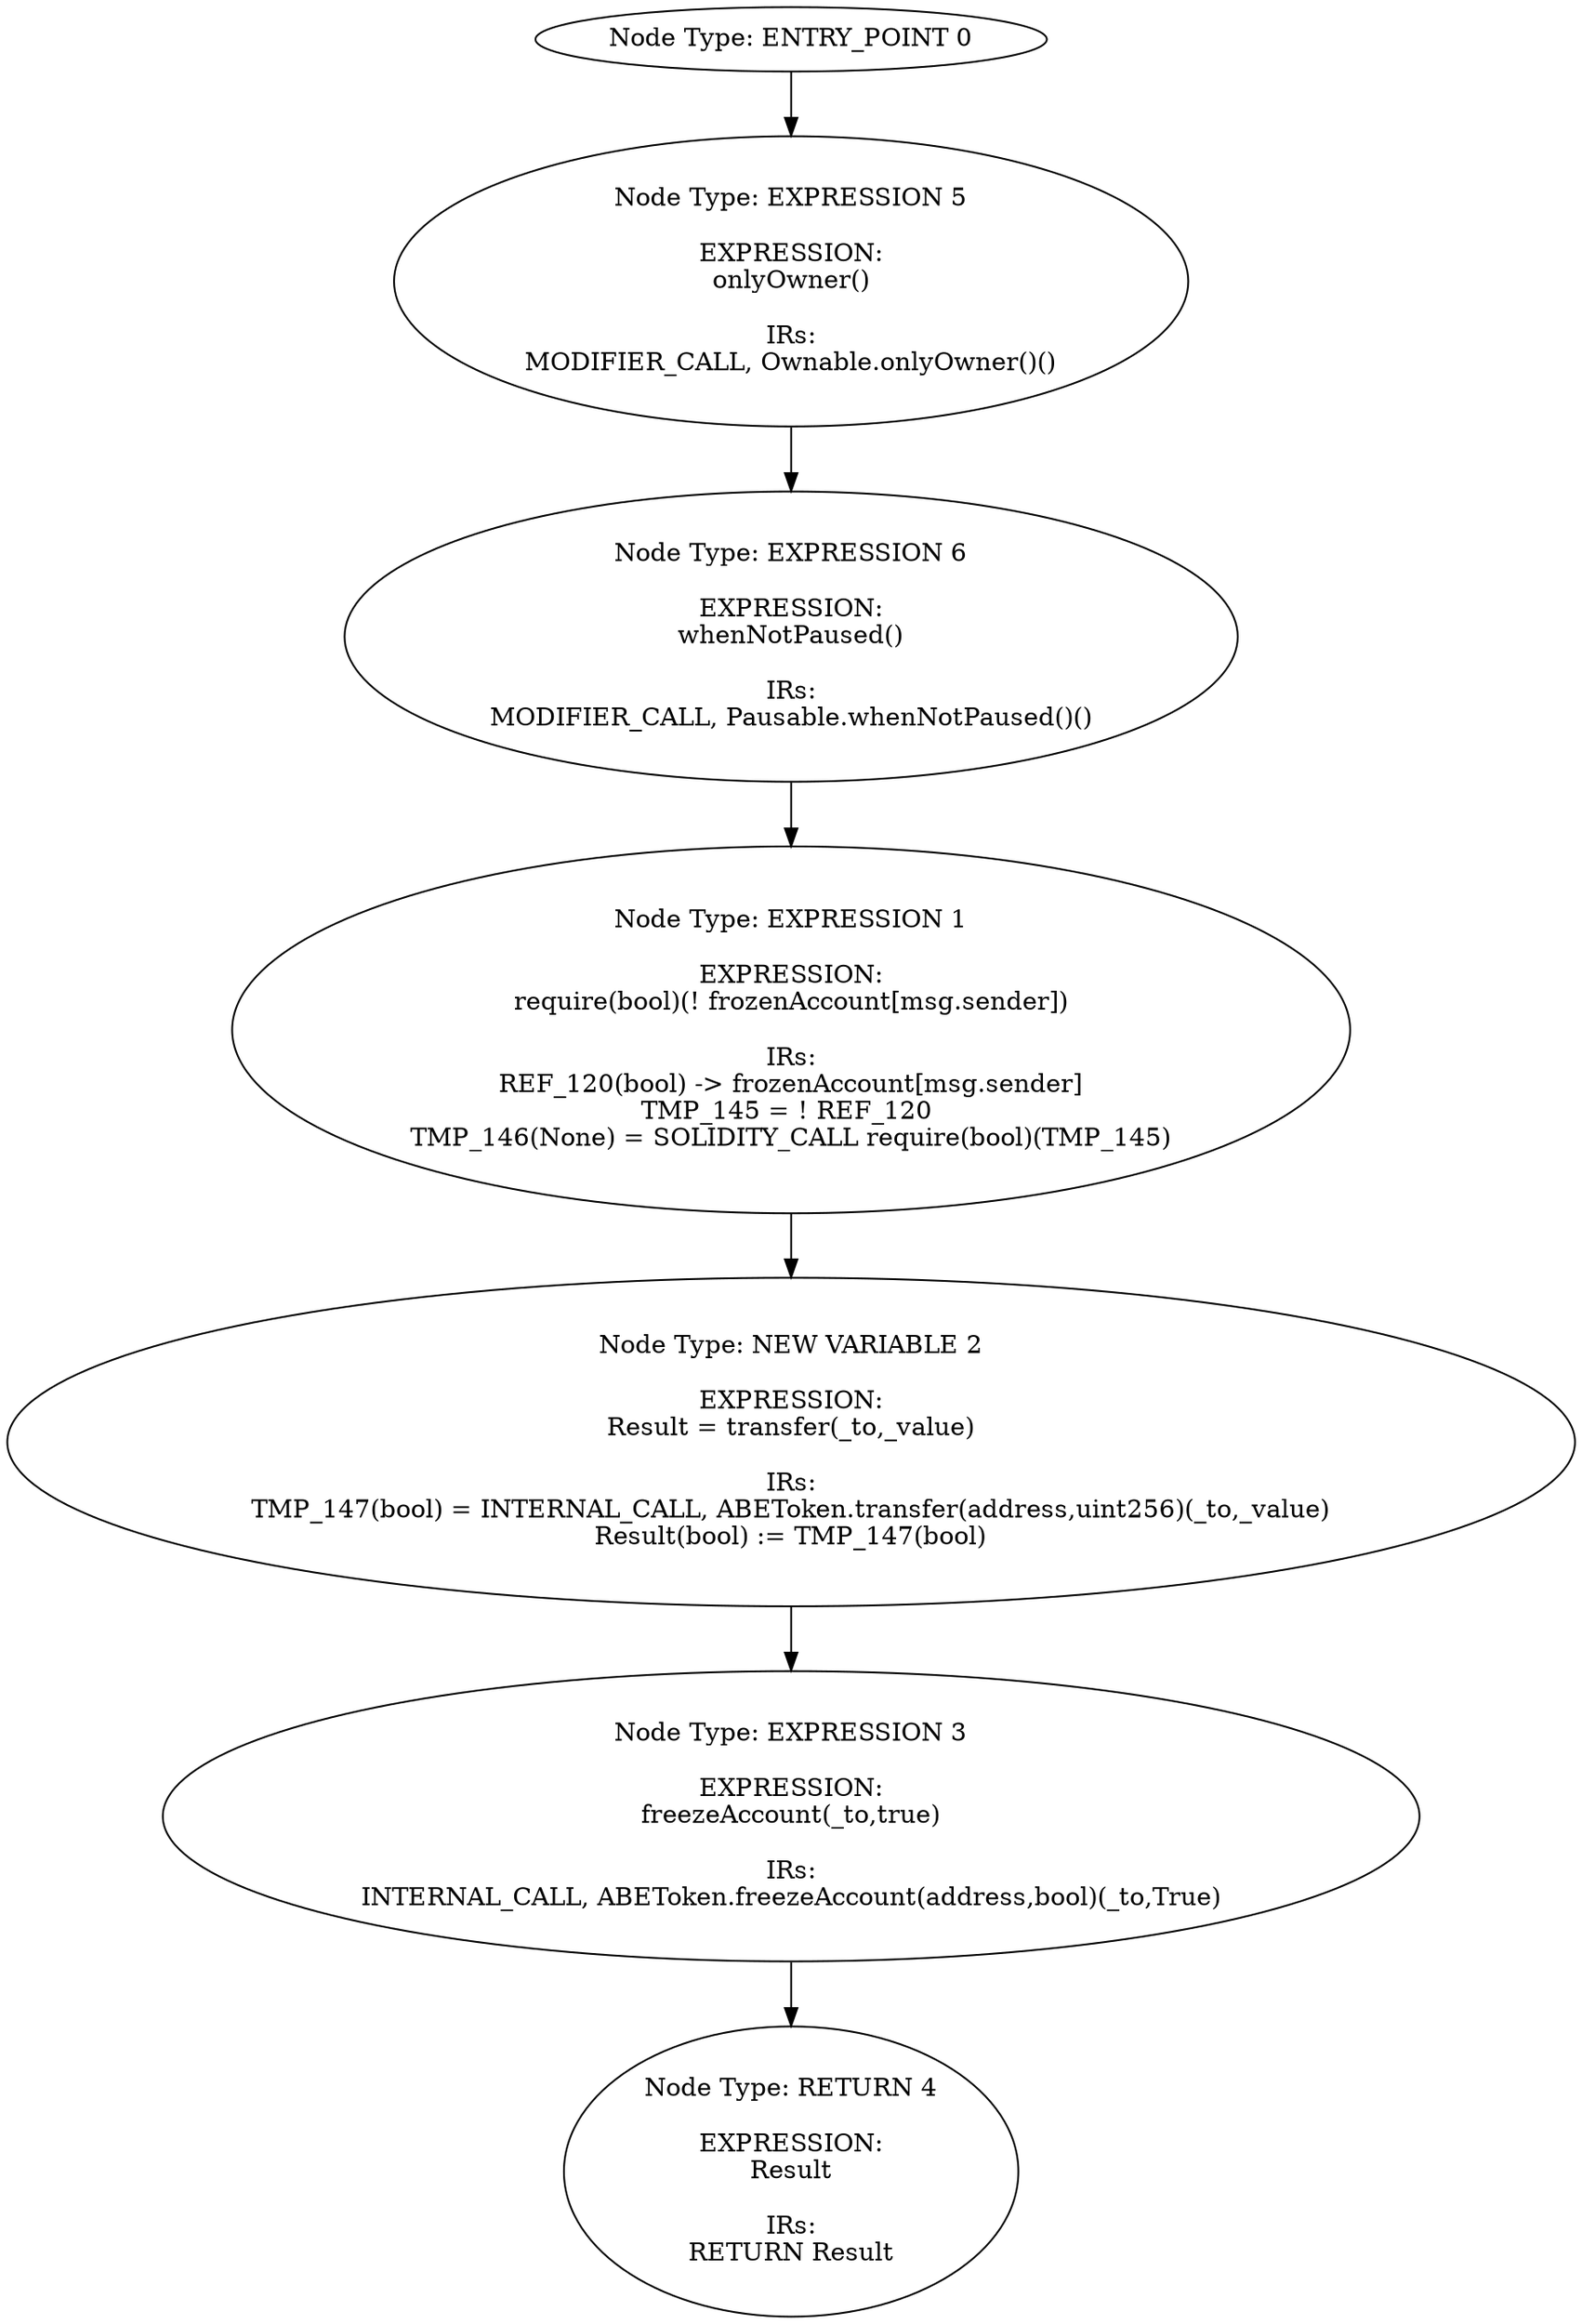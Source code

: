 digraph{
0[label="Node Type: ENTRY_POINT 0
"];
0->5;
1[label="Node Type: EXPRESSION 1

EXPRESSION:
require(bool)(! frozenAccount[msg.sender])

IRs:
REF_120(bool) -> frozenAccount[msg.sender]
TMP_145 = ! REF_120 
TMP_146(None) = SOLIDITY_CALL require(bool)(TMP_145)"];
1->2;
2[label="Node Type: NEW VARIABLE 2

EXPRESSION:
Result = transfer(_to,_value)

IRs:
TMP_147(bool) = INTERNAL_CALL, ABEToken.transfer(address,uint256)(_to,_value)
Result(bool) := TMP_147(bool)"];
2->3;
3[label="Node Type: EXPRESSION 3

EXPRESSION:
freezeAccount(_to,true)

IRs:
INTERNAL_CALL, ABEToken.freezeAccount(address,bool)(_to,True)"];
3->4;
4[label="Node Type: RETURN 4

EXPRESSION:
Result

IRs:
RETURN Result"];
5[label="Node Type: EXPRESSION 5

EXPRESSION:
onlyOwner()

IRs:
MODIFIER_CALL, Ownable.onlyOwner()()"];
5->6;
6[label="Node Type: EXPRESSION 6

EXPRESSION:
whenNotPaused()

IRs:
MODIFIER_CALL, Pausable.whenNotPaused()()"];
6->1;
}
